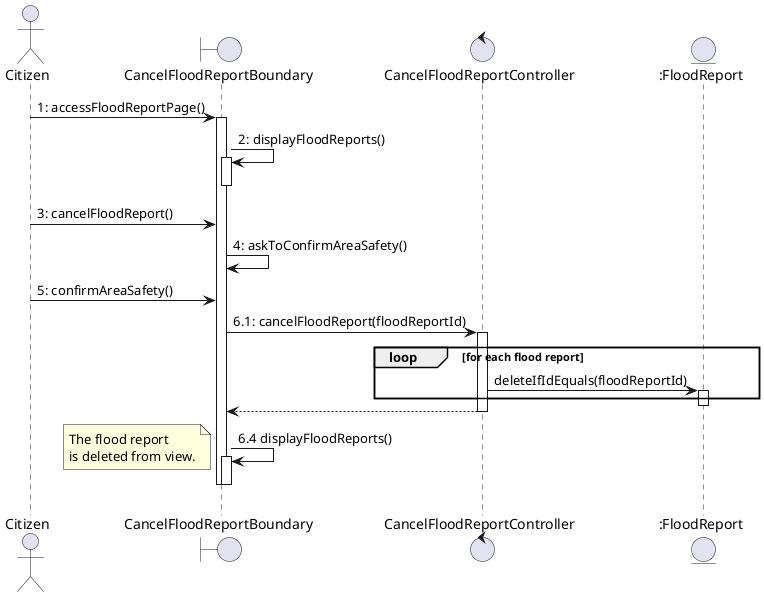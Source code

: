 @startuml
actor Citizen as c
boundary CancelFloodReportBoundary as rb
control CancelFloodReportController as rf
entity ":FloodReport" as fr

c -> rb: 1: accessFloodReportPage()
activate rb
rb -> rb: 2: displayFloodReports()
activate rb
deactivate rb
c -> rb: 3: cancelFloodReport()
rb -> rb: 4: askToConfirmAreaSafety()
c -> rb: 5: confirmAreaSafety()
rb -> rf: 6.1: cancelFloodReport(floodReportId)
activate rf
loop for each flood report
rf -> fr: deleteIfIdEquals(floodReportId)
activate fr
end loop
deactivate fr
rf --> rb
deactivate rf
rb -> rb: 6.4 displayFloodReports()
note left
The flood report
is deleted from view.
end note
activate rb
deactivate rb
deactivate rb
@enduml